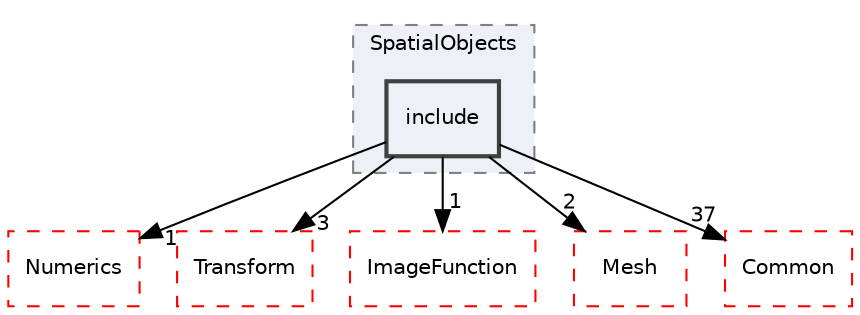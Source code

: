 digraph "include"
{
 // LATEX_PDF_SIZE
  edge [fontname="Helvetica",fontsize="10",labelfontname="Helvetica",labelfontsize="10"];
  node [fontname="Helvetica",fontsize="10",shape=record];
  compound=true
  subgraph clusterdir_1bee2fb34076721d08fafd9564ef7a27 {
    graph [ bgcolor="#edf0f7", pencolor="grey50", style="filled,dashed,", label="SpatialObjects", fontname="Helvetica", fontsize="10", URL="dir_1bee2fb34076721d08fafd9564ef7a27.html"]
  dir_1d354a03290ff429ac5f31238dc218f2 [shape=box, label="include", style="filled,bold,", fillcolor="#edf0f7", color="grey25", URL="dir_1d354a03290ff429ac5f31238dc218f2.html"];
  }
  dir_57605c80b6a7e87d0adba2f2655cc3cb [shape=box, label="Numerics", style="dashed,", fillcolor="#edf0f7", color="red", URL="dir_57605c80b6a7e87d0adba2f2655cc3cb.html"];
  dir_6a74394530d20d7df929c672ed9fa8ba [shape=box, label="Transform", style="dashed,", fillcolor="#edf0f7", color="red", URL="dir_6a74394530d20d7df929c672ed9fa8ba.html"];
  dir_74281b52246cd7f0eb098df131413d14 [shape=box, label="ImageFunction", style="dashed,", fillcolor="#edf0f7", color="red", URL="dir_74281b52246cd7f0eb098df131413d14.html"];
  dir_ccbf6776bad025584c31b55d4bd83604 [shape=box, label="Mesh", style="dashed,", fillcolor="#edf0f7", color="red", URL="dir_ccbf6776bad025584c31b55d4bd83604.html"];
  dir_d38764bbd2ed2fce86b6f67aad6c8758 [shape=box, label="Common", style="dashed,", fillcolor="#edf0f7", color="red", URL="dir_d38764bbd2ed2fce86b6f67aad6c8758.html"];
  dir_1d354a03290ff429ac5f31238dc218f2->dir_57605c80b6a7e87d0adba2f2655cc3cb [headlabel="1", labeldistance=1.5 headhref="dir_000070_000210.html"];
  dir_1d354a03290ff429ac5f31238dc218f2->dir_6a74394530d20d7df929c672ed9fa8ba [headlabel="3", labeldistance=1.5 headhref="dir_000070_000236.html"];
  dir_1d354a03290ff429ac5f31238dc218f2->dir_74281b52246cd7f0eb098df131413d14 [headlabel="1", labeldistance=1.5 headhref="dir_000070_000052.html"];
  dir_1d354a03290ff429ac5f31238dc218f2->dir_ccbf6776bad025584c31b55d4bd83604 [headlabel="2", labeldistance=1.5 headhref="dir_000070_000192.html"];
  dir_1d354a03290ff429ac5f31238dc218f2->dir_d38764bbd2ed2fce86b6f67aad6c8758 [headlabel="37", labeldistance=1.5 headhref="dir_000070_000010.html"];
}
